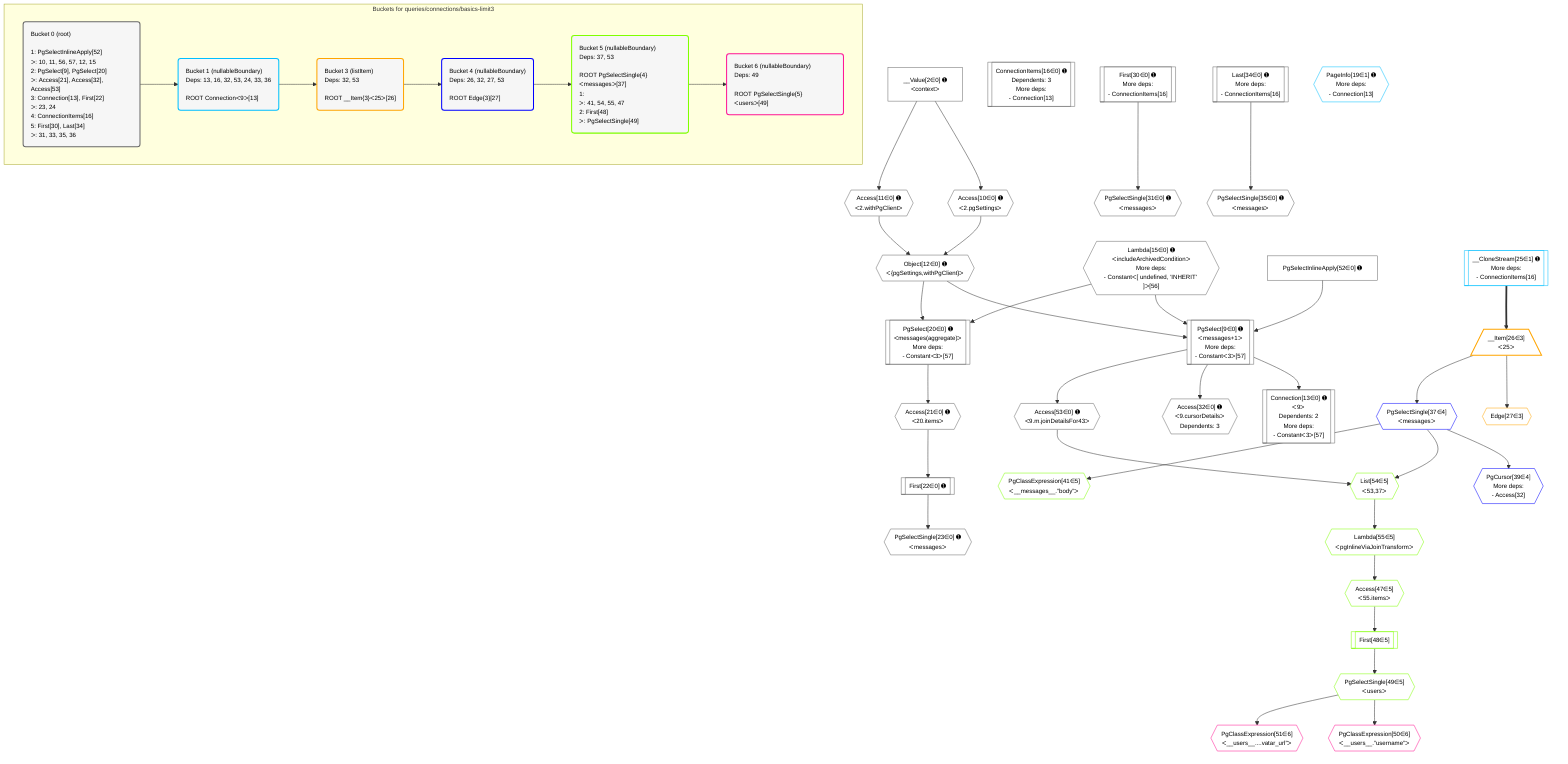 %%{init: {'themeVariables': { 'fontSize': '12px'}}}%%
graph TD
    classDef path fill:#eee,stroke:#000,color:#000
    classDef plan fill:#fff,stroke-width:1px,color:#000
    classDef itemplan fill:#fff,stroke-width:2px,color:#000
    classDef unbatchedplan fill:#dff,stroke-width:1px,color:#000
    classDef sideeffectplan fill:#fcc,stroke-width:2px,color:#000
    classDef bucket fill:#f6f6f6,color:#000,stroke-width:2px,text-align:left

    subgraph "Buckets for queries/connections/basics-limit3"
    Bucket0("Bucket 0 (root)<br /><br />1: PgSelectInlineApply[52]<br />ᐳ: 10, 11, 56, 57, 12, 15<br />2: PgSelect[9], PgSelect[20]<br />ᐳ: Access[21], Access[32], Access[53]<br />3: Connection[13], First[22]<br />ᐳ: 23, 24<br />4: ConnectionItems[16]<br />5: First[30], Last[34]<br />ᐳ: 31, 33, 35, 36"):::bucket
    Bucket1("Bucket 1 (nullableBoundary)<br />Deps: 13, 16, 32, 53, 24, 33, 36<br /><br />ROOT Connectionᐸ9ᐳ[13]"):::bucket
    Bucket3("Bucket 3 (listItem)<br />Deps: 32, 53<br /><br />ROOT __Item{3}ᐸ25ᐳ[26]"):::bucket
    Bucket4("Bucket 4 (nullableBoundary)<br />Deps: 26, 32, 27, 53<br /><br />ROOT Edge{3}[27]"):::bucket
    Bucket5("Bucket 5 (nullableBoundary)<br />Deps: 37, 53<br /><br />ROOT PgSelectSingle{4}ᐸmessagesᐳ[37]<br />1: <br />ᐳ: 41, 54, 55, 47<br />2: First[48]<br />ᐳ: PgSelectSingle[49]"):::bucket
    Bucket6("Bucket 6 (nullableBoundary)<br />Deps: 49<br /><br />ROOT PgSelectSingle{5}ᐸusersᐳ[49]"):::bucket
    end
    Bucket0 --> Bucket1
    Bucket1 --> Bucket3
    Bucket3 --> Bucket4
    Bucket4 --> Bucket5
    Bucket5 --> Bucket6

    %% plan dependencies
    PgSelect9[["PgSelect[9∈0] ➊<br />ᐸmessages+1ᐳ<br />More deps:<br />- Constantᐸ3ᐳ[57]"]]:::plan
    Object12{{"Object[12∈0] ➊<br />ᐸ{pgSettings,withPgClient}ᐳ"}}:::plan
    Lambda15{{"Lambda[15∈0] ➊<br />ᐸincludeArchivedConditionᐳ<br />More deps:<br />- Constantᐸ[ undefined, 'INHERIT' ]ᐳ[56]"}}:::plan
    PgSelectInlineApply52["PgSelectInlineApply[52∈0] ➊"]:::plan
    Object12 & Lambda15 & PgSelectInlineApply52 --> PgSelect9
    PgSelect20[["PgSelect[20∈0] ➊<br />ᐸmessages(aggregate)ᐳ<br />More deps:<br />- Constantᐸ3ᐳ[57]"]]:::plan
    Object12 & Lambda15 --> PgSelect20
    Access10{{"Access[10∈0] ➊<br />ᐸ2.pgSettingsᐳ"}}:::plan
    Access11{{"Access[11∈0] ➊<br />ᐸ2.withPgClientᐳ"}}:::plan
    Access10 & Access11 --> Object12
    Connection13[["Connection[13∈0] ➊<br />ᐸ9ᐳ<br />Dependents: 2<br />More deps:<br />- Constantᐸ3ᐳ[57]"]]:::plan
    PgSelect9 --> Connection13
    __Value2["__Value[2∈0] ➊<br />ᐸcontextᐳ"]:::plan
    __Value2 --> Access10
    __Value2 --> Access11
    ConnectionItems16[["ConnectionItems[16∈0] ➊<br />Dependents: 3<br />More deps:<br />- Connection[13]"]]:::plan
    Access21{{"Access[21∈0] ➊<br />ᐸ20.itemsᐳ"}}:::plan
    PgSelect20 --> Access21
    First22[["First[22∈0] ➊"]]:::plan
    Access21 --> First22
    PgSelectSingle23{{"PgSelectSingle[23∈0] ➊<br />ᐸmessagesᐳ"}}:::plan
    First22 --> PgSelectSingle23
    First30[["First[30∈0] ➊<br />More deps:<br />- ConnectionItems[16]"]]:::plan
    PgSelectSingle31{{"PgSelectSingle[31∈0] ➊<br />ᐸmessagesᐳ"}}:::plan
    First30 --> PgSelectSingle31
    Access32{{"Access[32∈0] ➊<br />ᐸ9.cursorDetailsᐳ<br />Dependents: 3"}}:::plan
    PgSelect9 --> Access32
    Last34[["Last[34∈0] ➊<br />More deps:<br />- ConnectionItems[16]"]]:::plan
    PgSelectSingle35{{"PgSelectSingle[35∈0] ➊<br />ᐸmessagesᐳ"}}:::plan
    Last34 --> PgSelectSingle35
    Access53{{"Access[53∈0] ➊<br />ᐸ9.m.joinDetailsFor43ᐳ"}}:::plan
    PgSelect9 --> Access53
    PageInfo19{{"PageInfo[19∈1] ➊<br />More deps:<br />- Connection[13]"}}:::plan
    __CloneStream25[["__CloneStream[25∈1] ➊<br />More deps:<br />- ConnectionItems[16]"]]:::plan
    __Item26[/"__Item[26∈3]<br />ᐸ25ᐳ"\]:::itemplan
    __CloneStream25 ==> __Item26
    Edge27{{"Edge[27∈3]"}}:::plan
    __Item26 --> Edge27
    PgCursor39{{"PgCursor[39∈4]<br />More deps:<br />- Access[32]"}}:::plan
    PgSelectSingle37{{"PgSelectSingle[37∈4]<br />ᐸmessagesᐳ"}}:::plan
    PgSelectSingle37 --> PgCursor39
    __Item26 --> PgSelectSingle37
    List54{{"List[54∈5]<br />ᐸ53,37ᐳ"}}:::plan
    Access53 & PgSelectSingle37 --> List54
    PgClassExpression41{{"PgClassExpression[41∈5]<br />ᐸ__messages__.”body”ᐳ"}}:::plan
    PgSelectSingle37 --> PgClassExpression41
    Access47{{"Access[47∈5]<br />ᐸ55.itemsᐳ"}}:::plan
    Lambda55{{"Lambda[55∈5]<br />ᐸpgInlineViaJoinTransformᐳ"}}:::plan
    Lambda55 --> Access47
    First48[["First[48∈5]"]]:::plan
    Access47 --> First48
    PgSelectSingle49{{"PgSelectSingle[49∈5]<br />ᐸusersᐳ"}}:::plan
    First48 --> PgSelectSingle49
    List54 --> Lambda55
    PgClassExpression50{{"PgClassExpression[50∈6]<br />ᐸ__users__.”username”ᐳ"}}:::plan
    PgSelectSingle49 --> PgClassExpression50
    PgClassExpression51{{"PgClassExpression[51∈6]<br />ᐸ__users__....vatar_url”ᐳ"}}:::plan
    PgSelectSingle49 --> PgClassExpression51

    %% define steps
    classDef bucket0 stroke:#696969
    class Bucket0,__Value2,PgSelect9,Access10,Access11,Object12,Connection13,Lambda15,ConnectionItems16,PgSelect20,Access21,First22,PgSelectSingle23,First30,PgSelectSingle31,Access32,Last34,PgSelectSingle35,PgSelectInlineApply52,Access53 bucket0
    classDef bucket1 stroke:#00bfff
    class Bucket1,PageInfo19,__CloneStream25 bucket1
    classDef bucket3 stroke:#ffa500
    class Bucket3,__Item26,Edge27 bucket3
    classDef bucket4 stroke:#0000ff
    class Bucket4,PgSelectSingle37,PgCursor39 bucket4
    classDef bucket5 stroke:#7fff00
    class Bucket5,PgClassExpression41,Access47,First48,PgSelectSingle49,List54,Lambda55 bucket5
    classDef bucket6 stroke:#ff1493
    class Bucket6,PgClassExpression50,PgClassExpression51 bucket6